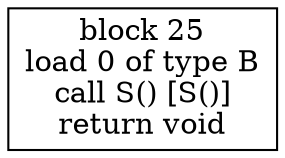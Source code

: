 digraph "B()" {
size = "11,7.5";
codeblock_25 [ shape = box, label = "block 25\nload 0 of type B\ncall S() [S()]\nreturn void"];
}